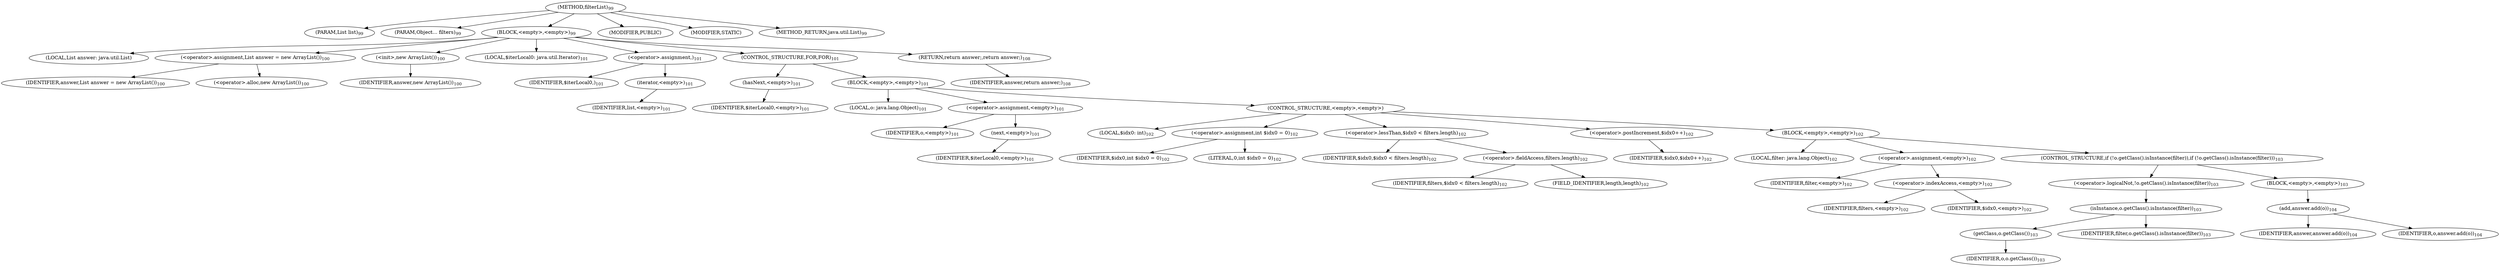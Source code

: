 digraph "filterList" {  
"156" [label = <(METHOD,filterList)<SUB>99</SUB>> ]
"157" [label = <(PARAM,List list)<SUB>99</SUB>> ]
"158" [label = <(PARAM,Object... filters)<SUB>99</SUB>> ]
"159" [label = <(BLOCK,&lt;empty&gt;,&lt;empty&gt;)<SUB>99</SUB>> ]
"6" [label = <(LOCAL,List answer: java.util.List)> ]
"160" [label = <(&lt;operator&gt;.assignment,List answer = new ArrayList())<SUB>100</SUB>> ]
"161" [label = <(IDENTIFIER,answer,List answer = new ArrayList())<SUB>100</SUB>> ]
"162" [label = <(&lt;operator&gt;.alloc,new ArrayList())<SUB>100</SUB>> ]
"163" [label = <(&lt;init&gt;,new ArrayList())<SUB>100</SUB>> ]
"5" [label = <(IDENTIFIER,answer,new ArrayList())<SUB>100</SUB>> ]
"164" [label = <(LOCAL,$iterLocal0: java.util.Iterator)<SUB>101</SUB>> ]
"165" [label = <(&lt;operator&gt;.assignment,)<SUB>101</SUB>> ]
"166" [label = <(IDENTIFIER,$iterLocal0,)<SUB>101</SUB>> ]
"167" [label = <(iterator,&lt;empty&gt;)<SUB>101</SUB>> ]
"168" [label = <(IDENTIFIER,list,&lt;empty&gt;)<SUB>101</SUB>> ]
"169" [label = <(CONTROL_STRUCTURE,FOR,FOR)<SUB>101</SUB>> ]
"170" [label = <(hasNext,&lt;empty&gt;)<SUB>101</SUB>> ]
"171" [label = <(IDENTIFIER,$iterLocal0,&lt;empty&gt;)<SUB>101</SUB>> ]
"172" [label = <(BLOCK,&lt;empty&gt;,&lt;empty&gt;)<SUB>101</SUB>> ]
"173" [label = <(LOCAL,o: java.lang.Object)<SUB>101</SUB>> ]
"174" [label = <(&lt;operator&gt;.assignment,&lt;empty&gt;)<SUB>101</SUB>> ]
"175" [label = <(IDENTIFIER,o,&lt;empty&gt;)<SUB>101</SUB>> ]
"176" [label = <(next,&lt;empty&gt;)<SUB>101</SUB>> ]
"177" [label = <(IDENTIFIER,$iterLocal0,&lt;empty&gt;)<SUB>101</SUB>> ]
"178" [label = <(CONTROL_STRUCTURE,&lt;empty&gt;,&lt;empty&gt;)> ]
"179" [label = <(LOCAL,$idx0: int)<SUB>102</SUB>> ]
"180" [label = <(&lt;operator&gt;.assignment,int $idx0 = 0)<SUB>102</SUB>> ]
"181" [label = <(IDENTIFIER,$idx0,int $idx0 = 0)<SUB>102</SUB>> ]
"182" [label = <(LITERAL,0,int $idx0 = 0)<SUB>102</SUB>> ]
"183" [label = <(&lt;operator&gt;.lessThan,$idx0 &lt; filters.length)<SUB>102</SUB>> ]
"184" [label = <(IDENTIFIER,$idx0,$idx0 &lt; filters.length)<SUB>102</SUB>> ]
"185" [label = <(&lt;operator&gt;.fieldAccess,filters.length)<SUB>102</SUB>> ]
"186" [label = <(IDENTIFIER,filters,$idx0 &lt; filters.length)<SUB>102</SUB>> ]
"187" [label = <(FIELD_IDENTIFIER,length,length)<SUB>102</SUB>> ]
"188" [label = <(&lt;operator&gt;.postIncrement,$idx0++)<SUB>102</SUB>> ]
"189" [label = <(IDENTIFIER,$idx0,$idx0++)<SUB>102</SUB>> ]
"190" [label = <(BLOCK,&lt;empty&gt;,&lt;empty&gt;)<SUB>102</SUB>> ]
"191" [label = <(LOCAL,filter: java.lang.Object)<SUB>102</SUB>> ]
"192" [label = <(&lt;operator&gt;.assignment,&lt;empty&gt;)<SUB>102</SUB>> ]
"193" [label = <(IDENTIFIER,filter,&lt;empty&gt;)<SUB>102</SUB>> ]
"194" [label = <(&lt;operator&gt;.indexAccess,&lt;empty&gt;)<SUB>102</SUB>> ]
"195" [label = <(IDENTIFIER,filters,&lt;empty&gt;)<SUB>102</SUB>> ]
"196" [label = <(IDENTIFIER,$idx0,&lt;empty&gt;)<SUB>102</SUB>> ]
"197" [label = <(CONTROL_STRUCTURE,if (!o.getClass().isInstance(filter)),if (!o.getClass().isInstance(filter)))<SUB>103</SUB>> ]
"198" [label = <(&lt;operator&gt;.logicalNot,!o.getClass().isInstance(filter))<SUB>103</SUB>> ]
"199" [label = <(isInstance,o.getClass().isInstance(filter))<SUB>103</SUB>> ]
"200" [label = <(getClass,o.getClass())<SUB>103</SUB>> ]
"201" [label = <(IDENTIFIER,o,o.getClass())<SUB>103</SUB>> ]
"202" [label = <(IDENTIFIER,filter,o.getClass().isInstance(filter))<SUB>103</SUB>> ]
"203" [label = <(BLOCK,&lt;empty&gt;,&lt;empty&gt;)<SUB>103</SUB>> ]
"204" [label = <(add,answer.add(o))<SUB>104</SUB>> ]
"205" [label = <(IDENTIFIER,answer,answer.add(o))<SUB>104</SUB>> ]
"206" [label = <(IDENTIFIER,o,answer.add(o))<SUB>104</SUB>> ]
"207" [label = <(RETURN,return answer;,return answer;)<SUB>108</SUB>> ]
"208" [label = <(IDENTIFIER,answer,return answer;)<SUB>108</SUB>> ]
"209" [label = <(MODIFIER,PUBLIC)> ]
"210" [label = <(MODIFIER,STATIC)> ]
"211" [label = <(METHOD_RETURN,java.util.List)<SUB>99</SUB>> ]
  "156" -> "157" 
  "156" -> "158" 
  "156" -> "159" 
  "156" -> "209" 
  "156" -> "210" 
  "156" -> "211" 
  "159" -> "6" 
  "159" -> "160" 
  "159" -> "163" 
  "159" -> "164" 
  "159" -> "165" 
  "159" -> "169" 
  "159" -> "207" 
  "160" -> "161" 
  "160" -> "162" 
  "163" -> "5" 
  "165" -> "166" 
  "165" -> "167" 
  "167" -> "168" 
  "169" -> "170" 
  "169" -> "172" 
  "170" -> "171" 
  "172" -> "173" 
  "172" -> "174" 
  "172" -> "178" 
  "174" -> "175" 
  "174" -> "176" 
  "176" -> "177" 
  "178" -> "179" 
  "178" -> "180" 
  "178" -> "183" 
  "178" -> "188" 
  "178" -> "190" 
  "180" -> "181" 
  "180" -> "182" 
  "183" -> "184" 
  "183" -> "185" 
  "185" -> "186" 
  "185" -> "187" 
  "188" -> "189" 
  "190" -> "191" 
  "190" -> "192" 
  "190" -> "197" 
  "192" -> "193" 
  "192" -> "194" 
  "194" -> "195" 
  "194" -> "196" 
  "197" -> "198" 
  "197" -> "203" 
  "198" -> "199" 
  "199" -> "200" 
  "199" -> "202" 
  "200" -> "201" 
  "203" -> "204" 
  "204" -> "205" 
  "204" -> "206" 
  "207" -> "208" 
}
